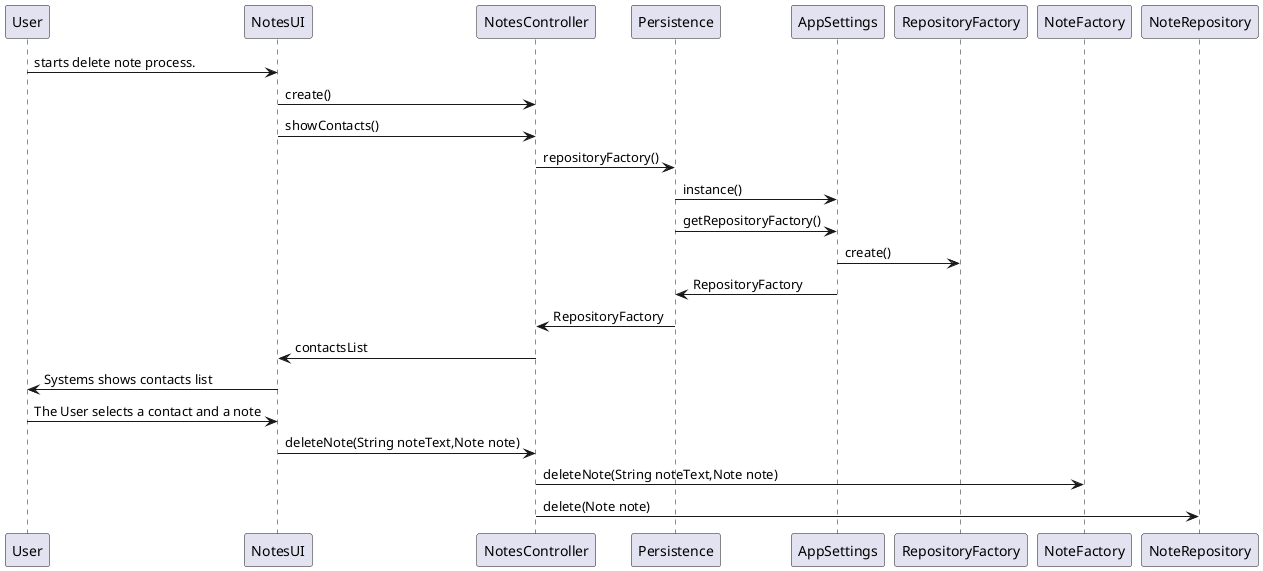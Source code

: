 @startuml doc-files/notesDelete.png

User->NotesUI : starts delete note process.
NotesUI->NotesController:create()
NotesUI->NotesController:showContacts()
NotesController->Persistence:repositoryFactory()
Persistence->AppSettings:instance()
Persistence->AppSettings:getRepositoryFactory()
AppSettings->RepositoryFactory:create()
AppSettings->Persistence:RepositoryFactory
Persistence->NotesController:RepositoryFactory
NotesController->NotesUI:contactsList
NotesUI->User:Systems shows contacts list
User->NotesUI:The User selects a contact and a note
NotesUI->NotesController:deleteNote(String noteText,Note note)
NotesController->NoteFactory:deleteNote(String noteText,Note note)
NotesController->NoteRepository:delete(Note note)
@enduml
